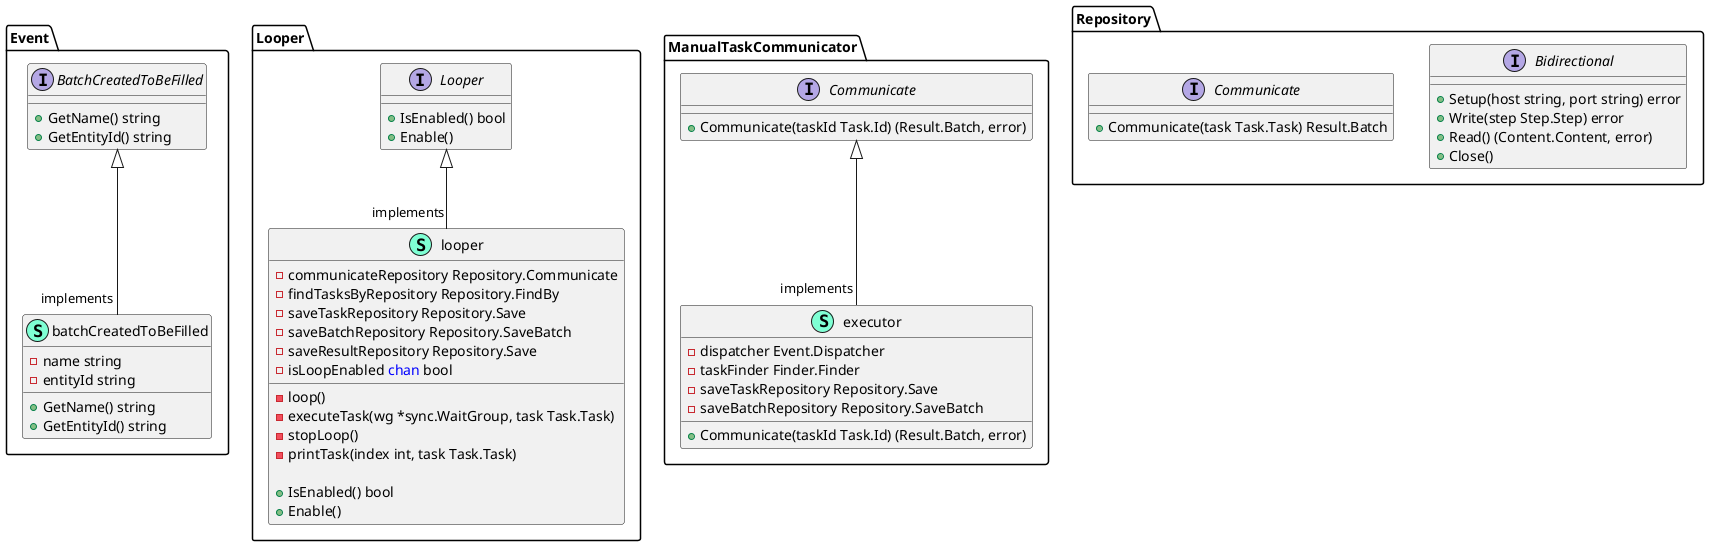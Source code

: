@startuml
namespace Event {
    interface BatchCreatedToBeFilled  {
        + GetName() string
        + GetEntityId() string

    }
    class batchCreatedToBeFilled << (S,Aquamarine) >> {
        - name string
        - entityId string

        + GetName() string
        + GetEntityId() string

    }
}

"Event.BatchCreatedToBeFilled" <|-- "implements""Event.batchCreatedToBeFilled"


namespace Looper {
    interface Looper  {
        + IsEnabled() bool
        + Enable() 

    }
    class looper << (S,Aquamarine) >> {
        - communicateRepository Repository.Communicate
        - findTasksByRepository Repository.FindBy
        - saveTaskRepository Repository.Save
        - saveBatchRepository Repository.SaveBatch
        - saveResultRepository Repository.Save
        - isLoopEnabled <font color=blue>chan</font> bool

        - loop() 
        - executeTask(wg *sync.WaitGroup, task Task.Task) 
        - stopLoop() 
        - printTask(index int, task Task.Task) 

        + IsEnabled() bool
        + Enable() 

    }
}

"Looper.Looper" <|-- "implements""Looper.looper"


namespace ManualTaskCommunicator {
    interface Communicate  {
        + Communicate(taskId Task.Id) (Result.Batch, error)

    }
    class executor << (S,Aquamarine) >> {
        - dispatcher Event.Dispatcher
        - taskFinder Finder.Finder
        - saveTaskRepository Repository.Save
        - saveBatchRepository Repository.SaveBatch

        + Communicate(taskId Task.Id) (Result.Batch, error)

    }
}

"ManualTaskCommunicator.Communicate" <|-- "implements""ManualTaskCommunicator.executor"


namespace Repository {
    interface Bidirectional  {
        + Setup(host string, port string) error
        + Write(step Step.Step) error
        + Read() (Content.Content, error)
        + Close() 

    }
    interface Communicate  {
        + Communicate(task Task.Task) Result.Batch

    }
}



@enduml
